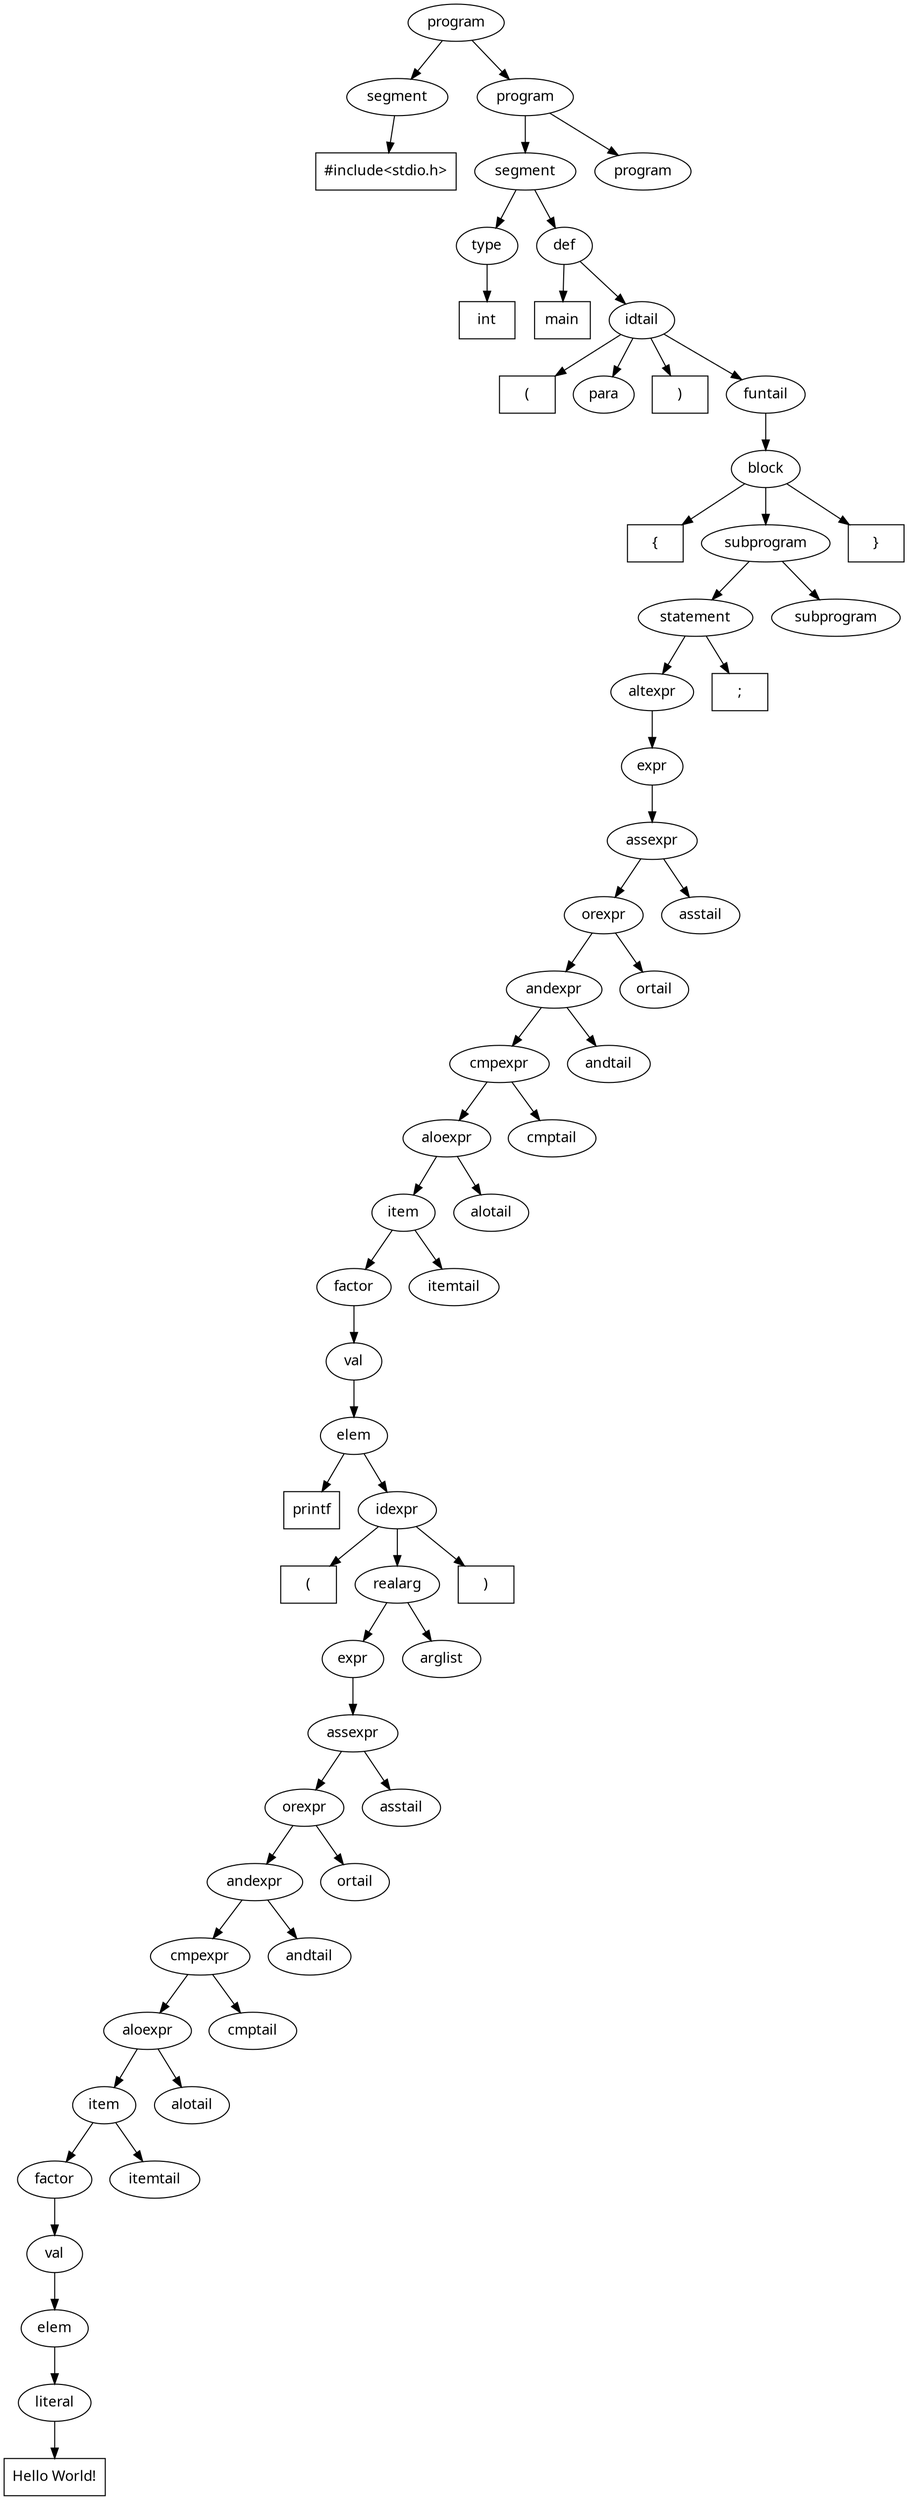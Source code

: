 digraph AST {
node [shape=ellipse, fontname="KaiTi"];
{
0[label="program"];
1[label="segment"];
0->1;
2[label="#include<stdio.h>",shape=box];
1->2;
3[label="program"];
0->3;
4[label="segment"];
3->4;
5[label="type"];
4->5;
6[label="int",shape=box];
5->6;
7[label="def"];
4->7;
8[label="main",shape=box];
7->8;
9[label="idtail"];
7->9;
10[label="(",shape=box];
9->10;
11[label="para"];
9->11;
12[label=")",shape=box];
9->12;
13[label="funtail"];
9->13;
14[label="block"];
13->14;
15[label="{",shape=box];
14->15;
16[label="subprogram"];
14->16;
17[label="statement"];
16->17;
18[label="altexpr"];
17->18;
19[label="expr"];
18->19;
20[label="assexpr"];
19->20;
21[label="orexpr"];
20->21;
22[label="andexpr"];
21->22;
23[label="cmpexpr"];
22->23;
24[label="aloexpr"];
23->24;
25[label="item"];
24->25;
26[label="factor"];
25->26;
27[label="val"];
26->27;
28[label="elem"];
27->28;
29[label="printf",shape=box];
28->29;
30[label="idexpr"];
28->30;
31[label="(",shape=box];
30->31;
32[label="realarg"];
30->32;
33[label="expr"];
32->33;
34[label="assexpr"];
33->34;
35[label="orexpr"];
34->35;
36[label="andexpr"];
35->36;
37[label="cmpexpr"];
36->37;
38[label="aloexpr"];
37->38;
39[label="item"];
38->39;
40[label="factor"];
39->40;
41[label="val"];
40->41;
42[label="elem"];
41->42;
43[label="literal"];
42->43;
44[label="Hello World!",shape=box];
43->44;
45[label="itemtail"];
39->45;
46[label="alotail"];
38->46;
47[label="cmptail"];
37->47;
48[label="andtail"];
36->48;
49[label="ortail"];
35->49;
50[label="asstail"];
34->50;
51[label="arglist"];
32->51;
52[label=")",shape=box];
30->52;
53[label="itemtail"];
25->53;
54[label="alotail"];
24->54;
55[label="cmptail"];
23->55;
56[label="andtail"];
22->56;
57[label="ortail"];
21->57;
58[label="asstail"];
20->58;
59[label=";",shape=box];
17->59;
60[label="subprogram"];
16->60;
61[label="}",shape=box];
14->61;
62[label="program"];
3->62;
}
}
